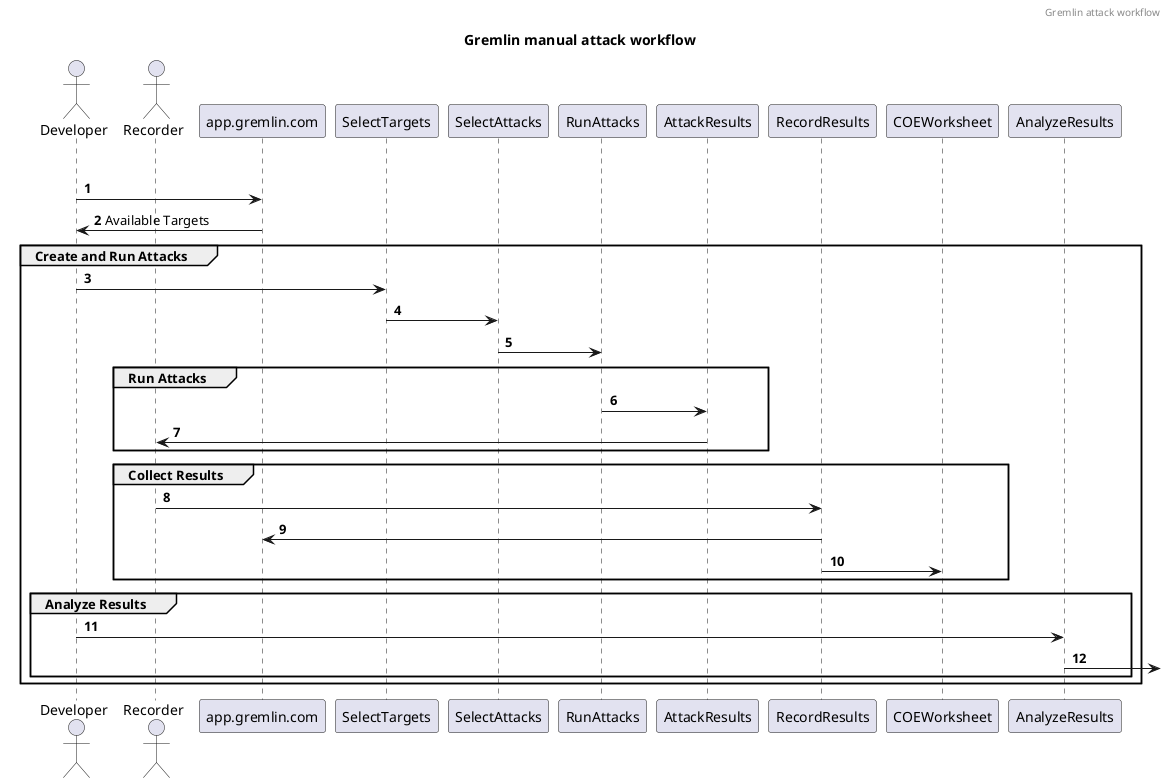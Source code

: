 @startuml

header Gremlin attack workflow
title Gremlin manual attack workflow
autonumber
actor Developer
actor Recorder

 

group Log into Gremlin App
    Developer -> app.gremlin.com
    app.gremlin.com -> Developer: Available Targets
    group Create and Run Attacks
        Developer -> SelectTargets
        SelectTargets -> SelectAttacks
        SelectAttacks -> RunAttacks

        group Run Attacks
            RunAttacks -> AttackResults
            AttackResults -> Recorder
        end

        group Collect Results
            Recorder -> RecordResults
            RecordResults -> app.gremlin.com
            RecordResults -> COEWorksheet
        end

        group Analyze Results
            Developer -> AnalyzeResults
            AnalyzeResults -> 
    end
end

@enduml